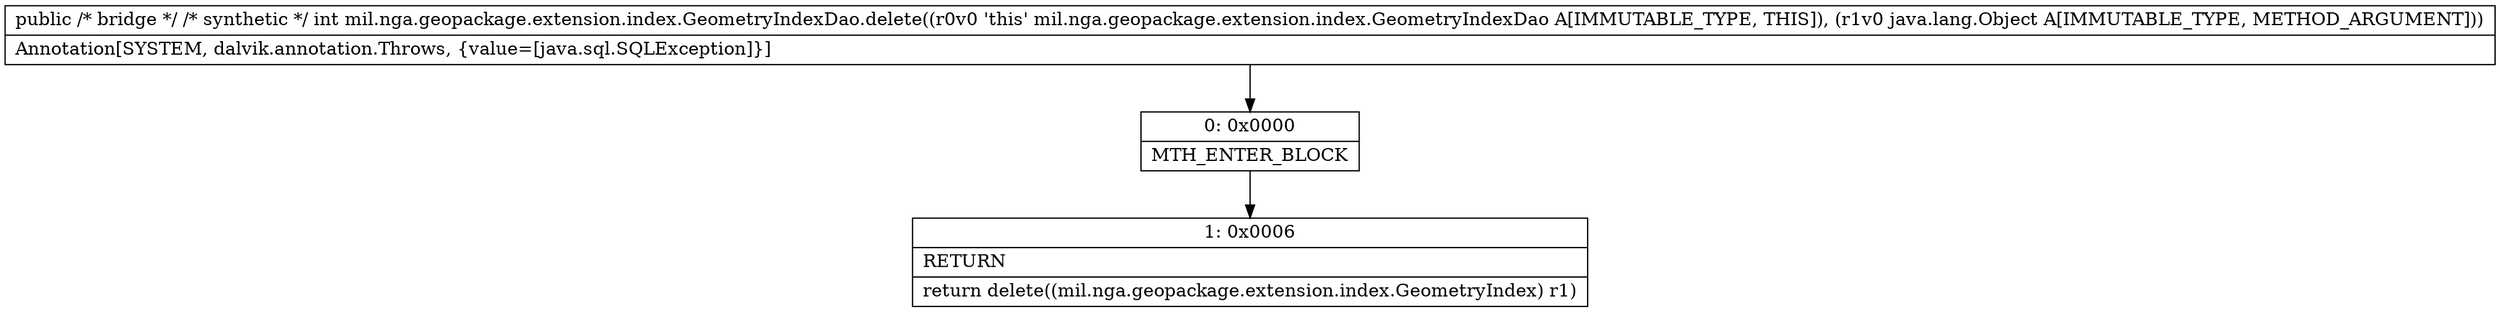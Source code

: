 digraph "CFG formil.nga.geopackage.extension.index.GeometryIndexDao.delete(Ljava\/lang\/Object;)I" {
Node_0 [shape=record,label="{0\:\ 0x0000|MTH_ENTER_BLOCK\l}"];
Node_1 [shape=record,label="{1\:\ 0x0006|RETURN\l|return delete((mil.nga.geopackage.extension.index.GeometryIndex) r1)\l}"];
MethodNode[shape=record,label="{public \/* bridge *\/ \/* synthetic *\/ int mil.nga.geopackage.extension.index.GeometryIndexDao.delete((r0v0 'this' mil.nga.geopackage.extension.index.GeometryIndexDao A[IMMUTABLE_TYPE, THIS]), (r1v0 java.lang.Object A[IMMUTABLE_TYPE, METHOD_ARGUMENT]))  | Annotation[SYSTEM, dalvik.annotation.Throws, \{value=[java.sql.SQLException]\}]\l}"];
MethodNode -> Node_0;
Node_0 -> Node_1;
}

